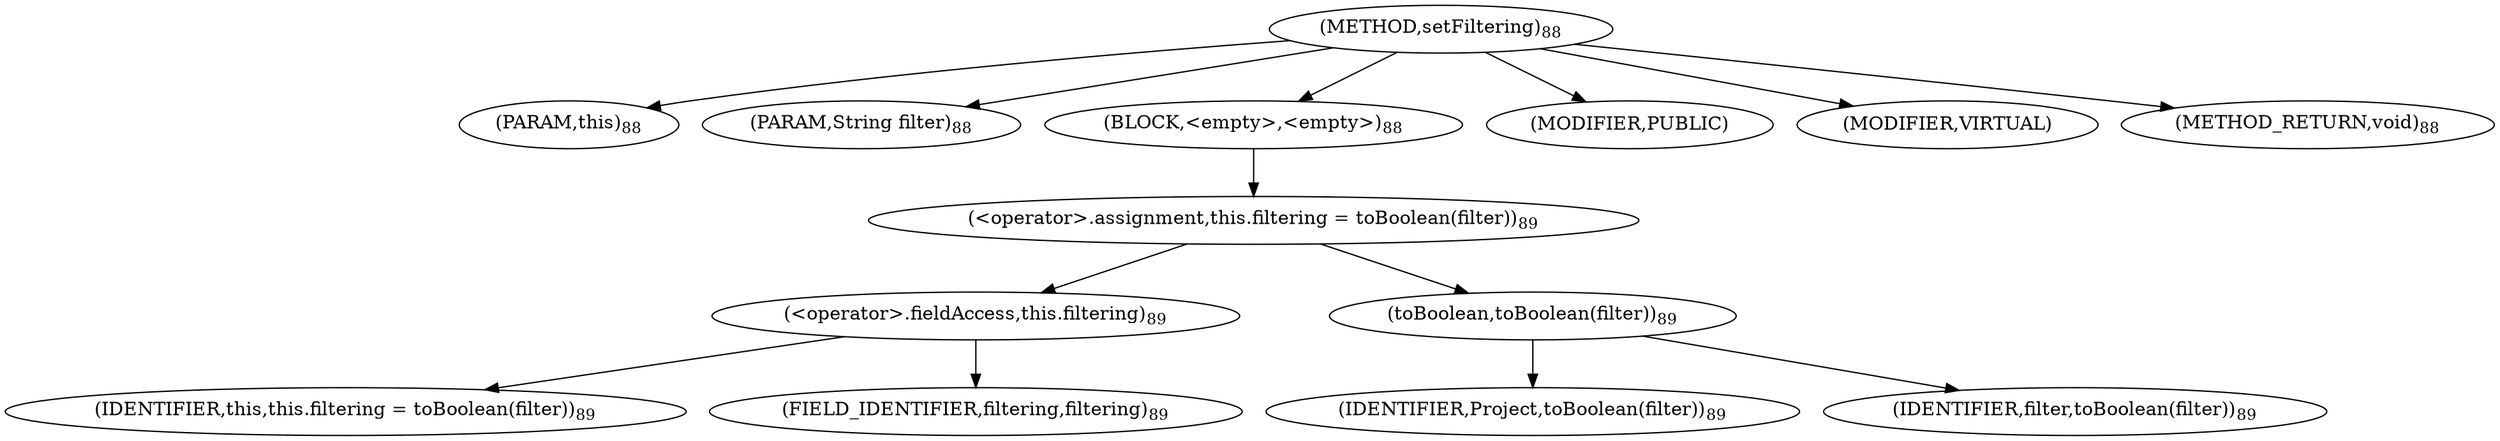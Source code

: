 digraph "setFiltering" {  
"58" [label = <(METHOD,setFiltering)<SUB>88</SUB>> ]
"59" [label = <(PARAM,this)<SUB>88</SUB>> ]
"60" [label = <(PARAM,String filter)<SUB>88</SUB>> ]
"61" [label = <(BLOCK,&lt;empty&gt;,&lt;empty&gt;)<SUB>88</SUB>> ]
"62" [label = <(&lt;operator&gt;.assignment,this.filtering = toBoolean(filter))<SUB>89</SUB>> ]
"63" [label = <(&lt;operator&gt;.fieldAccess,this.filtering)<SUB>89</SUB>> ]
"64" [label = <(IDENTIFIER,this,this.filtering = toBoolean(filter))<SUB>89</SUB>> ]
"65" [label = <(FIELD_IDENTIFIER,filtering,filtering)<SUB>89</SUB>> ]
"66" [label = <(toBoolean,toBoolean(filter))<SUB>89</SUB>> ]
"67" [label = <(IDENTIFIER,Project,toBoolean(filter))<SUB>89</SUB>> ]
"68" [label = <(IDENTIFIER,filter,toBoolean(filter))<SUB>89</SUB>> ]
"69" [label = <(MODIFIER,PUBLIC)> ]
"70" [label = <(MODIFIER,VIRTUAL)> ]
"71" [label = <(METHOD_RETURN,void)<SUB>88</SUB>> ]
  "58" -> "59" 
  "58" -> "60" 
  "58" -> "61" 
  "58" -> "69" 
  "58" -> "70" 
  "58" -> "71" 
  "61" -> "62" 
  "62" -> "63" 
  "62" -> "66" 
  "63" -> "64" 
  "63" -> "65" 
  "66" -> "67" 
  "66" -> "68" 
}
